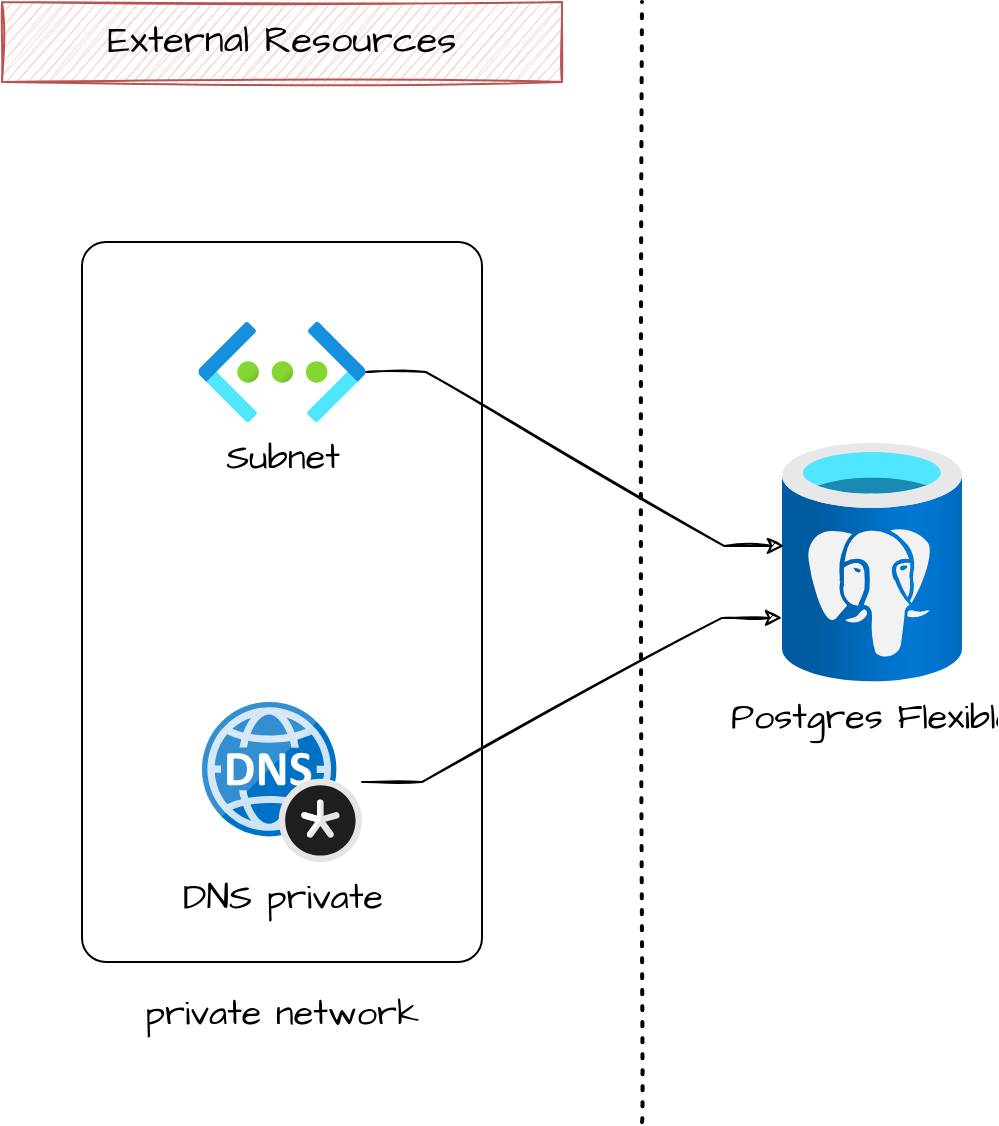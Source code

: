 <mxfile version="17.2.4" type="device"><diagram id="ozIA6NuR--no_rFxZAqq" name="Page-1"><mxGraphModel dx="1426" dy="852" grid="1" gridSize="10" guides="1" tooltips="1" connect="1" arrows="1" fold="1" page="1" pageScale="1" pageWidth="1654" pageHeight="1169" math="0" shadow="0"><root><mxCell id="0"/><mxCell id="1" parent="0"/><mxCell id="FpYqIjnqsLoFOxMsgBid-6" value="" style="rounded=1;whiteSpace=wrap;html=1;sketch=0;fontFamily=Architects Daughter;fontSource=https%3A%2F%2Ffonts.googleapis.com%2Fcss%3Ffamily%3DArchitects%2BDaughter;fontSize=18;arcSize=6;verticalAlign=bottom;" vertex="1" parent="1"><mxGeometry x="280" y="280" width="200" height="360" as="geometry"/></mxCell><mxCell id="L0Ls_BkQx3AYGmhW6QJo-21" value="" style="endArrow=none;dashed=1;html=1;dashPattern=1 3;strokeWidth=2;rounded=0;sketch=1;fontFamily=Architects Daughter;fontSource=https%3A%2F%2Ffonts.googleapis.com%2Fcss%3Ffamily%3DArchitects%2BDaughter;fontSize=15;curved=1;" parent="1" edge="1"><mxGeometry width="50" height="50" relative="1" as="geometry"><mxPoint x="560" y="720" as="sourcePoint"/><mxPoint x="560" y="160" as="targetPoint"/></mxGeometry></mxCell><mxCell id="L0Ls_BkQx3AYGmhW6QJo-39" value="External Resources" style="text;html=1;strokeColor=#b85450;fillColor=#f8cecc;align=center;verticalAlign=middle;whiteSpace=wrap;rounded=0;sketch=1;fontFamily=Architects Daughter;fontSource=https%3A%2F%2Ffonts.googleapis.com%2Fcss%3Ffamily%3DArchitects%2BDaughter;fontSize=19;" parent="1" vertex="1"><mxGeometry x="240" y="160" width="280" height="40" as="geometry"/></mxCell><mxCell id="FpYqIjnqsLoFOxMsgBid-1" value="Postgres Flexible" style="aspect=fixed;html=1;points=[];align=center;image;fontSize=18;image=img/lib/azure2/databases/Azure_Database_PostgreSQL_Server.svg;fontFamily=Architects Daughter;fontSource=https%3A%2F%2Ffonts.googleapis.com%2Fcss%3Ffamily%3DArchitects%2BDaughter;sketch=0;" vertex="1" parent="1"><mxGeometry x="630" y="380" width="90" height="120" as="geometry"/></mxCell><mxCell id="FpYqIjnqsLoFOxMsgBid-4" style="edgeStyle=entityRelationEdgeStyle;rounded=0;orthogonalLoop=1;jettySize=auto;html=1;entryX=0.011;entryY=0.433;entryDx=0;entryDy=0;entryPerimeter=0;fontFamily=Architects Daughter;fontSource=https%3A%2F%2Ffonts.googleapis.com%2Fcss%3Ffamily%3DArchitects%2BDaughter;fontSize=18;sketch=1;" edge="1" parent="1" source="FpYqIjnqsLoFOxMsgBid-2" target="FpYqIjnqsLoFOxMsgBid-1"><mxGeometry relative="1" as="geometry"/></mxCell><mxCell id="FpYqIjnqsLoFOxMsgBid-2" value="Subnet" style="aspect=fixed;html=1;points=[];align=center;image;fontSize=18;image=img/lib/azure2/networking/Virtual_Networks.svg;fontFamily=Architects Daughter;fontSource=https%3A%2F%2Ffonts.googleapis.com%2Fcss%3Ffamily%3DArchitects%2BDaughter;" vertex="1" parent="1"><mxGeometry x="338.13" y="320" width="83.75" height="50" as="geometry"/></mxCell><mxCell id="FpYqIjnqsLoFOxMsgBid-5" style="edgeStyle=entityRelationEdgeStyle;rounded=0;sketch=1;orthogonalLoop=1;jettySize=auto;html=1;entryX=0;entryY=0.733;entryDx=0;entryDy=0;entryPerimeter=0;fontFamily=Architects Daughter;fontSource=https%3A%2F%2Ffonts.googleapis.com%2Fcss%3Ffamily%3DArchitects%2BDaughter;fontSize=18;" edge="1" parent="1" source="FpYqIjnqsLoFOxMsgBid-3" target="FpYqIjnqsLoFOxMsgBid-1"><mxGeometry relative="1" as="geometry"/></mxCell><mxCell id="FpYqIjnqsLoFOxMsgBid-3" value="DNS private" style="sketch=0;aspect=fixed;html=1;points=[];align=center;image;fontSize=18;image=img/lib/mscae/DNS_Private_Zones.svg;fontFamily=Architects Daughter;fontSource=https%3A%2F%2Ffonts.googleapis.com%2Fcss%3Ffamily%3DArchitects%2BDaughter;" vertex="1" parent="1"><mxGeometry x="340" y="510" width="80" height="80" as="geometry"/></mxCell><mxCell id="FpYqIjnqsLoFOxMsgBid-7" value="private network" style="text;html=1;strokeColor=none;fillColor=none;align=center;verticalAlign=middle;whiteSpace=wrap;rounded=0;sketch=0;fontFamily=Architects Daughter;fontSource=https%3A%2F%2Ffonts.googleapis.com%2Fcss%3Ffamily%3DArchitects%2BDaughter;fontSize=18;" vertex="1" parent="1"><mxGeometry x="280" y="650" width="200" height="30" as="geometry"/></mxCell></root></mxGraphModel></diagram></mxfile>